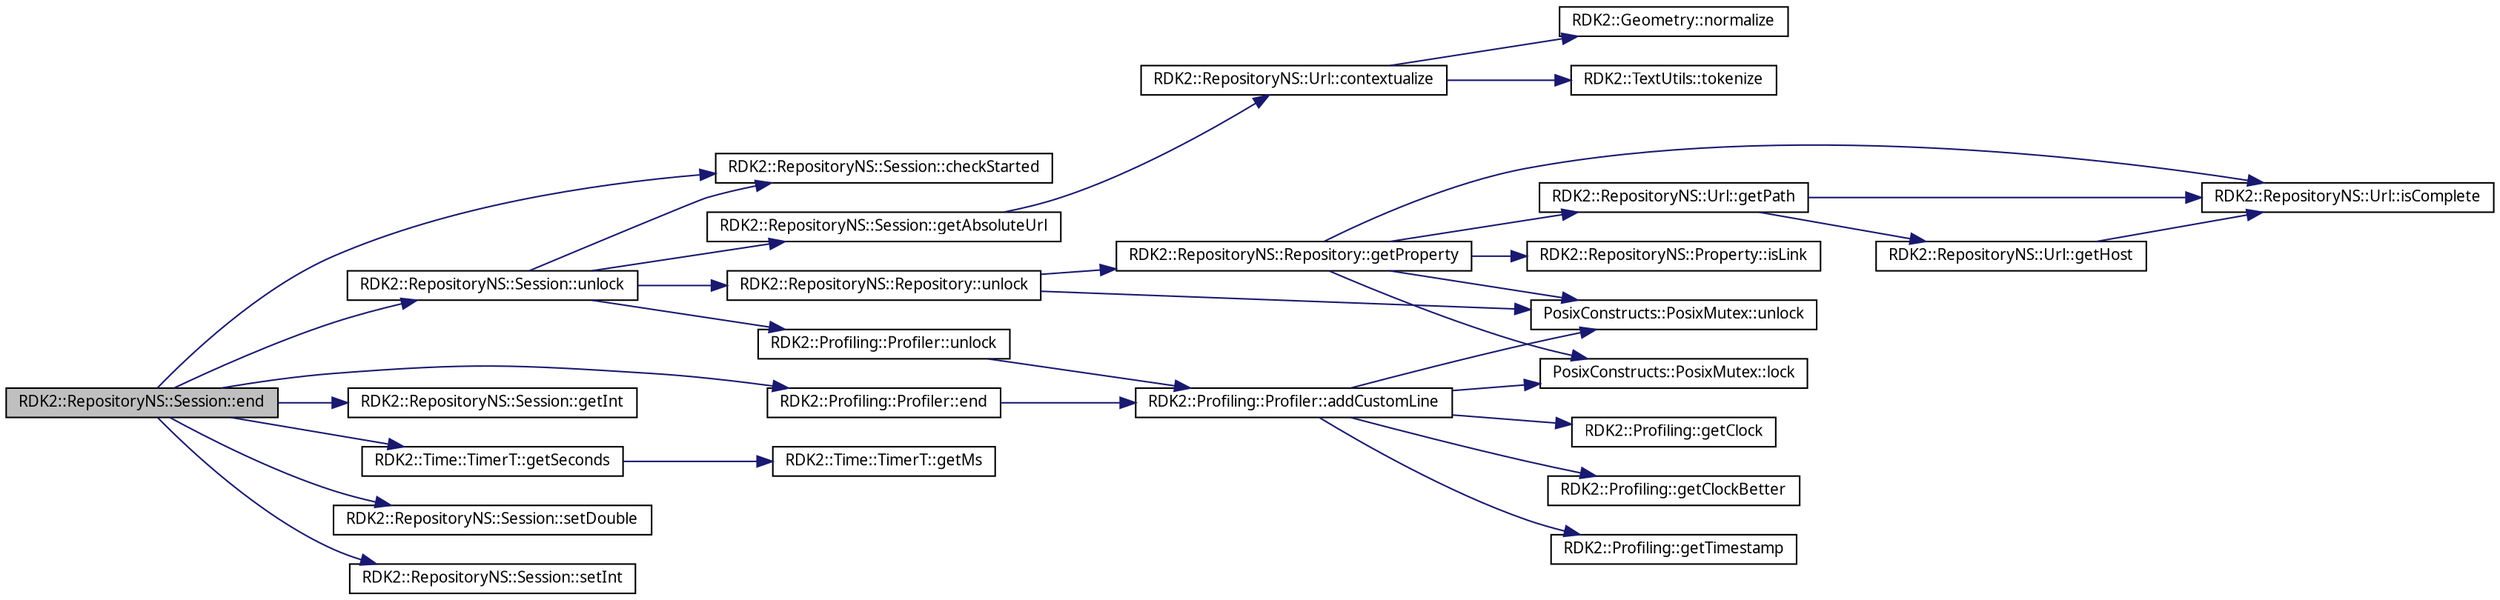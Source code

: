 digraph G
{
  edge [fontname="FreeSans.ttf",fontsize=10,labelfontname="FreeSans.ttf",labelfontsize=10];
  node [fontname="FreeSans.ttf",fontsize=10,shape=record];
  rankdir=LR;
  Node1 [label="RDK2::RepositoryNS::Session::end",height=0.2,width=0.4,color="black", fillcolor="grey75", style="filled" fontcolor="black"];
  Node1 -> Node2 [color="midnightblue",fontsize=10,style="solid",fontname="FreeSans.ttf"];
  Node2 [label="RDK2::RepositoryNS::Session::checkStarted",height=0.2,width=0.4,color="black", fillcolor="white", style="filled",URL="$class_r_d_k2_1_1_repository_n_s_1_1_session.html#ff936230f47beed933e20e2d72252a8c"];
  Node1 -> Node3 [color="midnightblue",fontsize=10,style="solid",fontname="FreeSans.ttf"];
  Node3 [label="RDK2::Profiling::Profiler::end",height=0.2,width=0.4,color="black", fillcolor="white", style="filled",URL="$struct_r_d_k2_1_1_profiling_1_1_profiler.html#c5cccc5904e674ad3a960f2498ae5a6e",tooltip="Scrive un messaggio di tipo END."];
  Node3 -> Node4 [color="midnightblue",fontsize=10,style="solid",fontname="FreeSans.ttf"];
  Node4 [label="RDK2::Profiling::Profiler::addCustomLine",height=0.2,width=0.4,color="black", fillcolor="white", style="filled",URL="$struct_r_d_k2_1_1_profiling_1_1_profiler.html#bcef23e98625cdf40f37037f34b9ce4c",tooltip="Scrive un messaggio custom - usato ad esempio per le code."];
  Node4 -> Node5 [color="midnightblue",fontsize=10,style="solid",fontname="FreeSans.ttf"];
  Node5 [label="RDK2::Profiling::getClock",height=0.2,width=0.4,color="black", fillcolor="white", style="filled",URL="$namespace_r_d_k2_1_1_profiling.html#64da315b6415c3b266dd5f9e31146d45"];
  Node4 -> Node6 [color="midnightblue",fontsize=10,style="solid",fontname="FreeSans.ttf"];
  Node6 [label="RDK2::Profiling::getClockBetter",height=0.2,width=0.4,color="black", fillcolor="white", style="filled",URL="$namespace_r_d_k2_1_1_profiling.html#9204d514d89077475e6cf9c6a0acf5c2"];
  Node4 -> Node7 [color="midnightblue",fontsize=10,style="solid",fontname="FreeSans.ttf"];
  Node7 [label="RDK2::Profiling::getTimestamp",height=0.2,width=0.4,color="black", fillcolor="white", style="filled",URL="$namespace_r_d_k2_1_1_profiling.html#9723b083706ab97d14982d3fffb65fb4"];
  Node4 -> Node8 [color="midnightblue",fontsize=10,style="solid",fontname="FreeSans.ttf"];
  Node8 [label="PosixConstructs::PosixMutex::lock",height=0.2,width=0.4,color="black", fillcolor="white", style="filled",URL="$class_posix_constructs_1_1_posix_mutex.html#45e42845140324802a68a81ec1d9ee09"];
  Node4 -> Node9 [color="midnightblue",fontsize=10,style="solid",fontname="FreeSans.ttf"];
  Node9 [label="PosixConstructs::PosixMutex::unlock",height=0.2,width=0.4,color="black", fillcolor="white", style="filled",URL="$class_posix_constructs_1_1_posix_mutex.html#f735e71d6e450bfc520527f37fab8edc"];
  Node1 -> Node10 [color="midnightblue",fontsize=10,style="solid",fontname="FreeSans.ttf"];
  Node10 [label="RDK2::RepositoryNS::Session::getInt",height=0.2,width=0.4,color="black", fillcolor="white", style="filled",URL="$class_r_d_k2_1_1_repository_n_s_1_1_session.html#adc1d9bbafc13d203b38a4421dd2c374"];
  Node1 -> Node11 [color="midnightblue",fontsize=10,style="solid",fontname="FreeSans.ttf"];
  Node11 [label="RDK2::Time::TimerT::getSeconds",height=0.2,width=0.4,color="black", fillcolor="white", style="filled",URL="$class_r_d_k2_1_1_time_1_1_timer_t.html#66ebad88a0e17dc9bea0356afd726052"];
  Node11 -> Node12 [color="midnightblue",fontsize=10,style="solid",fontname="FreeSans.ttf"];
  Node12 [label="RDK2::Time::TimerT::getMs",height=0.2,width=0.4,color="black", fillcolor="white", style="filled",URL="$class_r_d_k2_1_1_time_1_1_timer_t.html#9e6bb3e9a7a6ef7d1870882a592dfcf0"];
  Node1 -> Node13 [color="midnightblue",fontsize=10,style="solid",fontname="FreeSans.ttf"];
  Node13 [label="RDK2::RepositoryNS::Session::setDouble",height=0.2,width=0.4,color="black", fillcolor="white", style="filled",URL="$class_r_d_k2_1_1_repository_n_s_1_1_session.html#58b2c798afecaf60ccad6385bf358564"];
  Node1 -> Node14 [color="midnightblue",fontsize=10,style="solid",fontname="FreeSans.ttf"];
  Node14 [label="RDK2::RepositoryNS::Session::setInt",height=0.2,width=0.4,color="black", fillcolor="white", style="filled",URL="$class_r_d_k2_1_1_repository_n_s_1_1_session.html#088a22f1d5f31b99ff6b8e28218621f3"];
  Node1 -> Node15 [color="midnightblue",fontsize=10,style="solid",fontname="FreeSans.ttf"];
  Node15 [label="RDK2::RepositoryNS::Session::unlock",height=0.2,width=0.4,color="black", fillcolor="white", style="filled",URL="$class_r_d_k2_1_1_repository_n_s_1_1_session.html#e21d09ed10b43b7a43fe9e864e1edc60"];
  Node15 -> Node2 [color="midnightblue",fontsize=10,style="solid",fontname="FreeSans.ttf"];
  Node15 -> Node16 [color="midnightblue",fontsize=10,style="solid",fontname="FreeSans.ttf"];
  Node16 [label="RDK2::RepositoryNS::Session::getAbsoluteUrl",height=0.2,width=0.4,color="black", fillcolor="white", style="filled",URL="$class_r_d_k2_1_1_repository_n_s_1_1_session.html#21a63108c47a913e2714ce2bb0195788",tooltip="Get absolute url from (possibly relative)."];
  Node16 -> Node17 [color="midnightblue",fontsize=10,style="solid",fontname="FreeSans.ttf"];
  Node17 [label="RDK2::RepositoryNS::Url::contextualize",height=0.2,width=0.4,color="black", fillcolor="white", style="filled",URL="$class_r_d_k2_1_1_repository_n_s_1_1_url.html#fb560d1f59472ca8e87f7c6e02f8adf5",tooltip="Returns the url contextualized in the."];
  Node17 -> Node18 [color="midnightblue",fontsize=10,style="solid",fontname="FreeSans.ttf"];
  Node18 [label="RDK2::Geometry::normalize",height=0.2,width=0.4,color="black", fillcolor="white", style="filled",URL="$namespace_r_d_k2_1_1_geometry.html#b20ab681f69dc7c48fcab19862a7c106",tooltip="Normalizes an array, values in."];
  Node17 -> Node19 [color="midnightblue",fontsize=10,style="solid",fontname="FreeSans.ttf"];
  Node19 [label="RDK2::TextUtils::tokenize",height=0.2,width=0.4,color="black", fillcolor="white", style="filled",URL="$namespace_r_d_k2_1_1_text_utils.html#dfdd03fa173d2c6a8142b0cf14f374ce",tooltip="Tokenizes a string."];
  Node15 -> Node20 [color="midnightblue",fontsize=10,style="solid",fontname="FreeSans.ttf"];
  Node20 [label="RDK2::Profiling::Profiler::unlock",height=0.2,width=0.4,color="black", fillcolor="white", style="filled",URL="$struct_r_d_k2_1_1_profiling_1_1_profiler.html#6f8c98ddc3b3990d573fada126468f1e",tooltip="Scrive un messaggio di tipo UNLOCK."];
  Node20 -> Node4 [color="midnightblue",fontsize=10,style="solid",fontname="FreeSans.ttf"];
  Node15 -> Node21 [color="midnightblue",fontsize=10,style="solid",fontname="FreeSans.ttf"];
  Node21 [label="RDK2::RepositoryNS::Repository::unlock",height=0.2,width=0.4,color="black", fillcolor="white", style="filled",URL="$class_r_d_k2_1_1_repository_n_s_1_1_repository.html#c3494b990d9d503d9f03e2755617661a"];
  Node21 -> Node22 [color="midnightblue",fontsize=10,style="solid",fontname="FreeSans.ttf"];
  Node22 [label="RDK2::RepositoryNS::Repository::getProperty",height=0.2,width=0.4,color="black", fillcolor="white", style="filled",URL="$class_r_d_k2_1_1_repository_n_s_1_1_repository.html#f20366ba2df8ed460a799e44d504b108",tooltip="Take the address of a property."];
  Node22 -> Node23 [color="midnightblue",fontsize=10,style="solid",fontname="FreeSans.ttf"];
  Node23 [label="RDK2::RepositoryNS::Url::getPath",height=0.2,width=0.4,color="black", fillcolor="white", style="filled",URL="$class_r_d_k2_1_1_repository_n_s_1_1_url.html#1f0e7e4aa59080900c84f132c1f96c30",tooltip="If the url is complete, returns the corresponding absolute url (without the host..."];
  Node23 -> Node24 [color="midnightblue",fontsize=10,style="solid",fontname="FreeSans.ttf"];
  Node24 [label="RDK2::RepositoryNS::Url::getHost",height=0.2,width=0.4,color="black", fillcolor="white", style="filled",URL="$class_r_d_k2_1_1_repository_n_s_1_1_url.html#7675daf3393f4ad0cb25cddf336ae278",tooltip="Returns the host of the url, if it is complete; otherwise it returns &quot;&quot;..."];
  Node24 -> Node25 [color="midnightblue",fontsize=10,style="solid",fontname="FreeSans.ttf"];
  Node25 [label="RDK2::RepositoryNS::Url::isComplete",height=0.2,width=0.4,color="black", fillcolor="white", style="filled",URL="$class_r_d_k2_1_1_repository_n_s_1_1_url.html#9e90fb1eb460c600234f029ad7e09fc7",tooltip="Url is complete when it has also the host part (i.e. it begins with &quot;rdk://&quot;)..."];
  Node23 -> Node25 [color="midnightblue",fontsize=10,style="solid",fontname="FreeSans.ttf"];
  Node22 -> Node25 [color="midnightblue",fontsize=10,style="solid",fontname="FreeSans.ttf"];
  Node22 -> Node26 [color="midnightblue",fontsize=10,style="solid",fontname="FreeSans.ttf"];
  Node26 [label="RDK2::RepositoryNS::Property::isLink",height=0.2,width=0.4,color="black", fillcolor="white", style="filled",URL="$class_r_d_k2_1_1_repository_n_s_1_1_property.html#cd0dedc2d8e3c138252e4fe33846fbca"];
  Node22 -> Node8 [color="midnightblue",fontsize=10,style="solid",fontname="FreeSans.ttf"];
  Node22 -> Node9 [color="midnightblue",fontsize=10,style="solid",fontname="FreeSans.ttf"];
  Node21 -> Node9 [color="midnightblue",fontsize=10,style="solid",fontname="FreeSans.ttf"];
}
